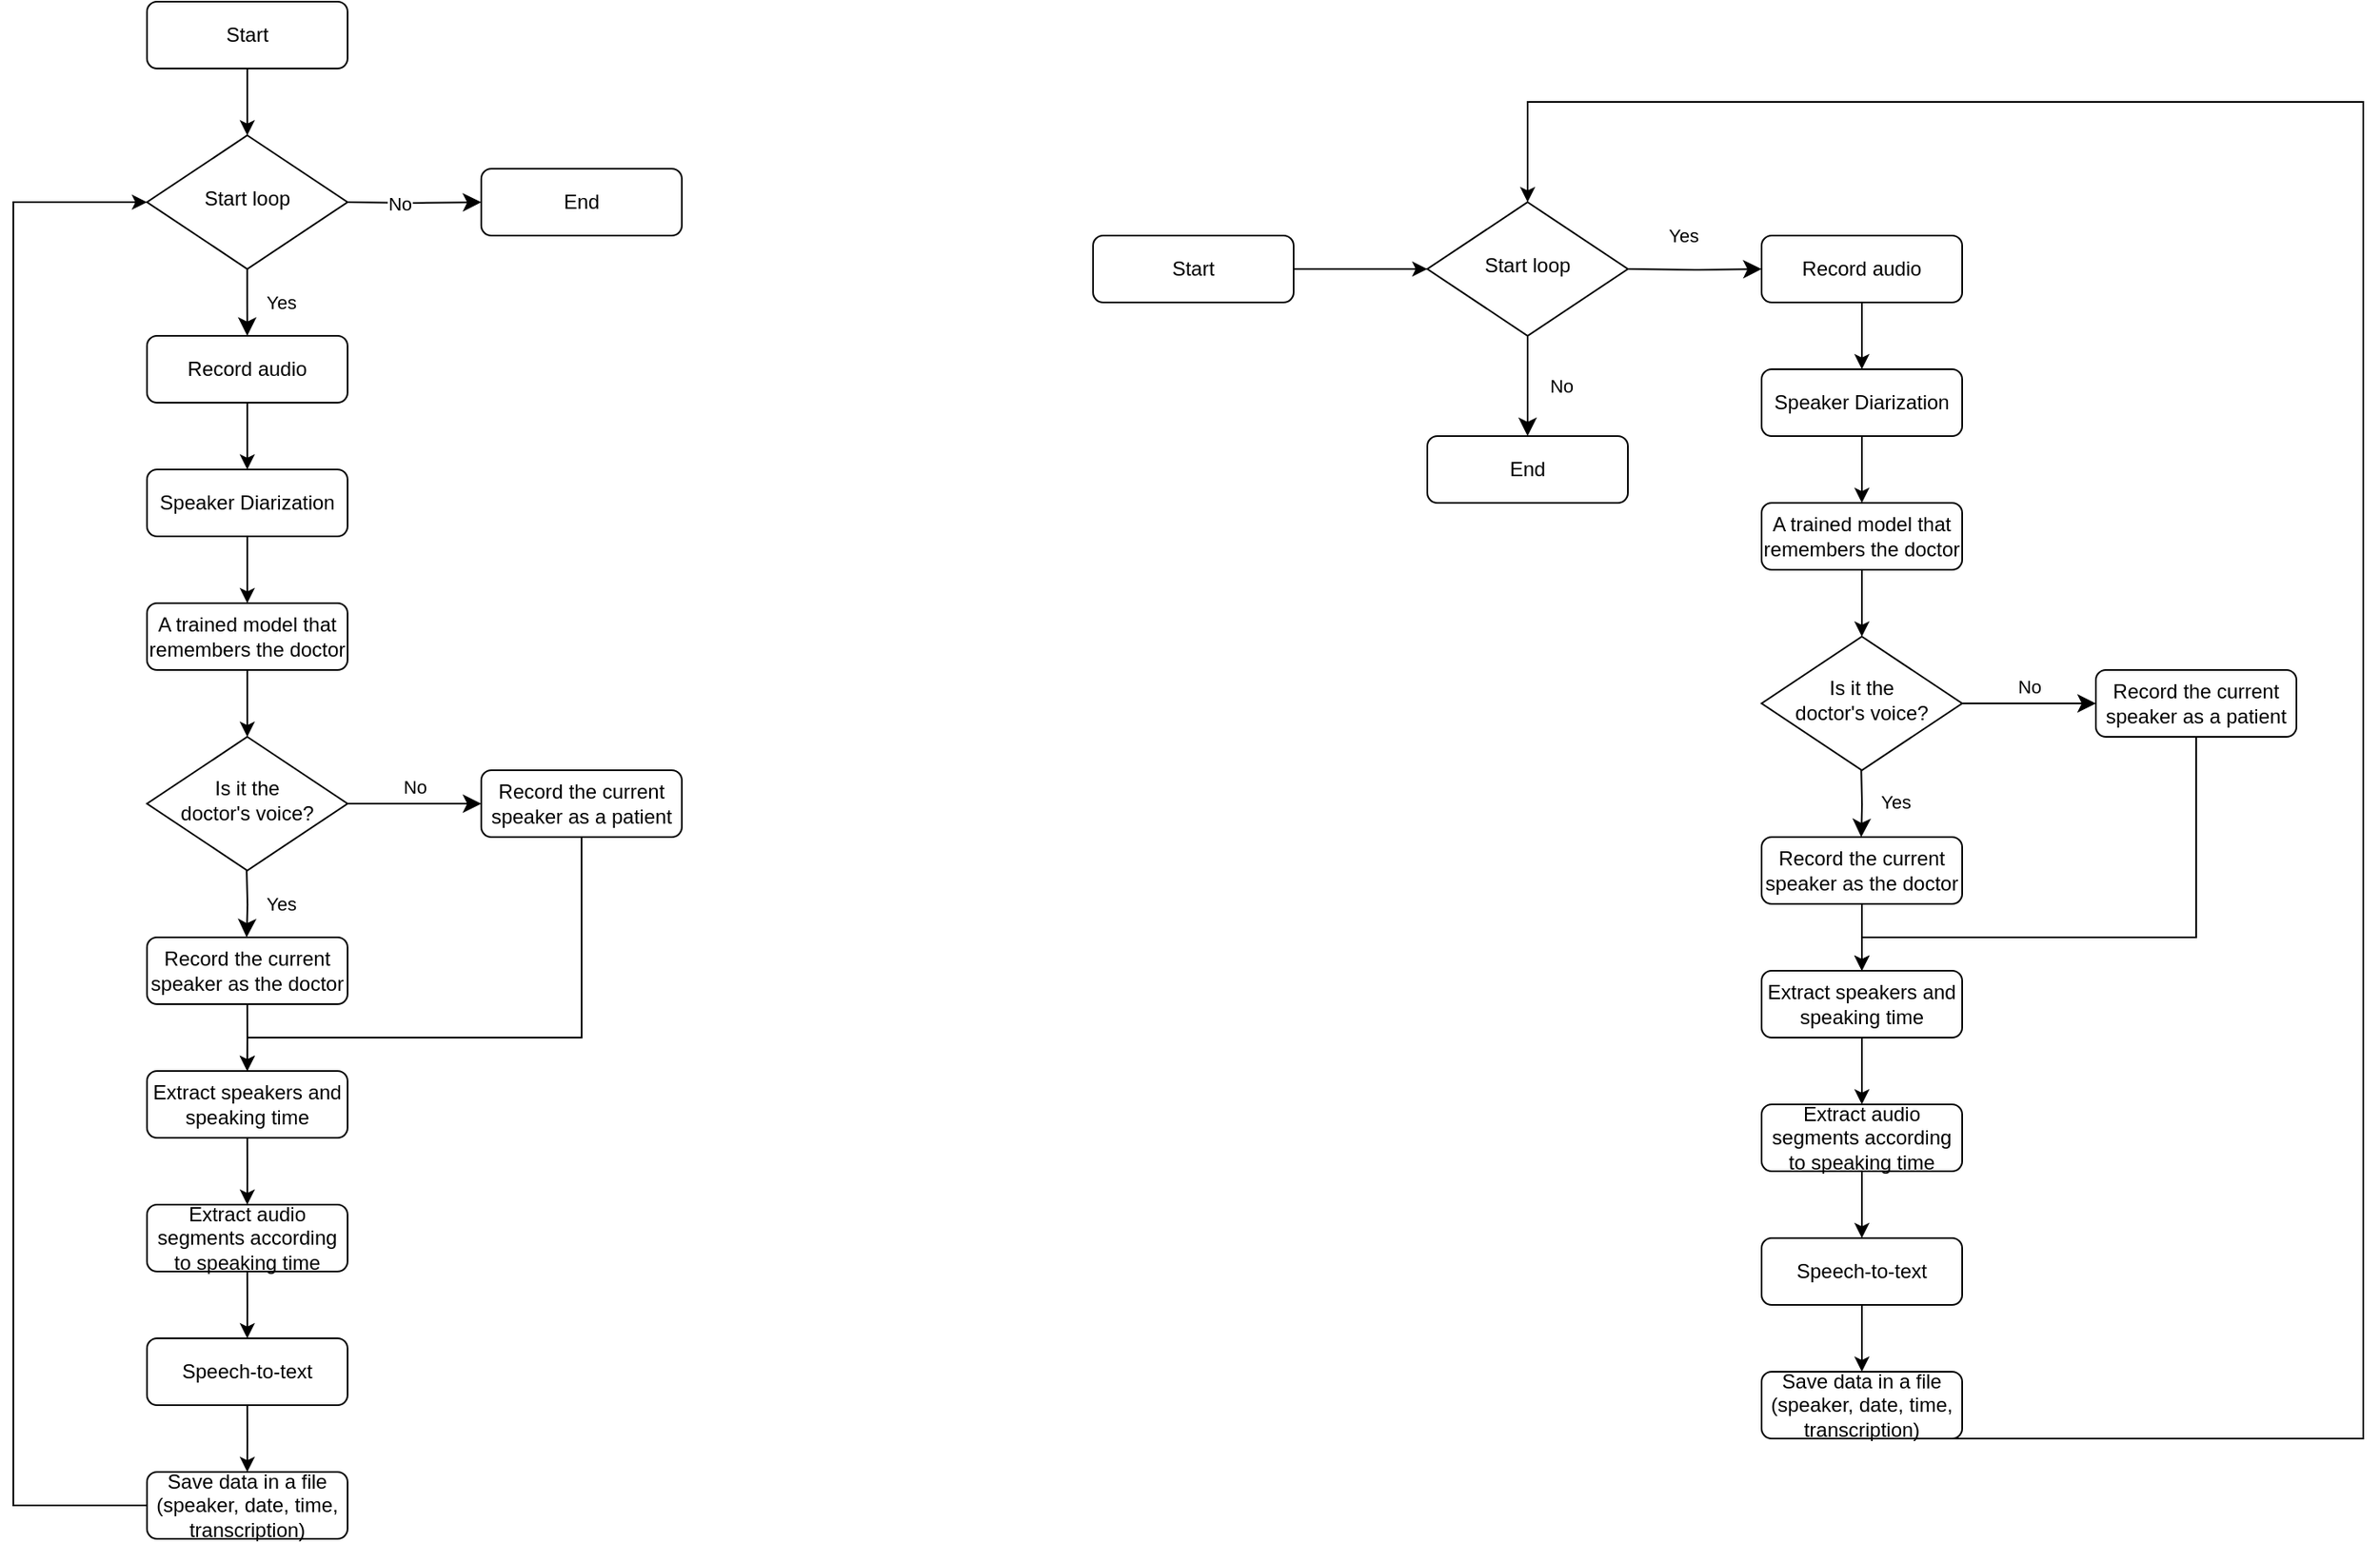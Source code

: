 <mxfile version="24.1.0" type="device">
  <diagram id="C5RBs43oDa-KdzZeNtuy" name="Page-1">
    <mxGraphModel dx="1183" dy="864" grid="1" gridSize="10" guides="1" tooltips="1" connect="1" arrows="1" fold="1" page="1" pageScale="1" pageWidth="827" pageHeight="1169" math="0" shadow="0">
      <root>
        <mxCell id="WIyWlLk6GJQsqaUBKTNV-0" />
        <mxCell id="WIyWlLk6GJQsqaUBKTNV-1" parent="WIyWlLk6GJQsqaUBKTNV-0" />
        <mxCell id="PSA1bV7h3JZbDWsdfKTI-6" style="edgeStyle=orthogonalEdgeStyle;rounded=0;orthogonalLoop=1;jettySize=auto;html=1;exitX=0.5;exitY=1;exitDx=0;exitDy=0;entryX=0.5;entryY=0;entryDx=0;entryDy=0;" edge="1" parent="WIyWlLk6GJQsqaUBKTNV-1" source="WIyWlLk6GJQsqaUBKTNV-3" target="PSA1bV7h3JZbDWsdfKTI-5">
          <mxGeometry relative="1" as="geometry" />
        </mxCell>
        <mxCell id="WIyWlLk6GJQsqaUBKTNV-3" value="Record audio" style="rounded=1;whiteSpace=wrap;html=1;fontSize=12;glass=0;strokeWidth=1;shadow=0;" parent="WIyWlLk6GJQsqaUBKTNV-1" vertex="1">
          <mxGeometry x="293.95" y="325" width="120" height="40" as="geometry" />
        </mxCell>
        <mxCell id="WIyWlLk6GJQsqaUBKTNV-4" value="Yes" style="rounded=0;html=1;jettySize=auto;orthogonalLoop=1;fontSize=11;endArrow=classic;endFill=1;endSize=8;strokeWidth=1;shadow=0;labelBackgroundColor=default;edgeStyle=orthogonalEdgeStyle;entryX=0.5;entryY=0;entryDx=0;entryDy=0;strokeColor=default;align=center;verticalAlign=middle;fontFamily=Helvetica;fontColor=default;" parent="WIyWlLk6GJQsqaUBKTNV-1" source="WIyWlLk6GJQsqaUBKTNV-6" target="WIyWlLk6GJQsqaUBKTNV-3" edge="1">
          <mxGeometry y="20" relative="1" as="geometry">
            <mxPoint as="offset" />
          </mxGeometry>
        </mxCell>
        <mxCell id="WIyWlLk6GJQsqaUBKTNV-5" value="No" style="edgeStyle=orthogonalEdgeStyle;rounded=0;html=1;jettySize=auto;orthogonalLoop=1;fontSize=11;endArrow=classic;endFill=1;endSize=8;strokeWidth=1;shadow=0;labelBackgroundColor=default;strokeColor=default;align=center;verticalAlign=middle;fontFamily=Helvetica;fontColor=default;exitX=0.5;exitY=1;exitDx=0;exitDy=0;" parent="WIyWlLk6GJQsqaUBKTNV-1" source="PSA1bV7h3JZbDWsdfKTI-80" target="WIyWlLk6GJQsqaUBKTNV-7" edge="1">
          <mxGeometry y="20" relative="1" as="geometry">
            <mxPoint as="offset" />
            <mxPoint x="980" y="445" as="sourcePoint" />
          </mxGeometry>
        </mxCell>
        <mxCell id="WIyWlLk6GJQsqaUBKTNV-6" value="Start loop" style="rhombus;whiteSpace=wrap;html=1;shadow=0;fontFamily=Helvetica;fontSize=12;align=center;strokeWidth=1;spacing=6;spacingTop=-4;" parent="WIyWlLk6GJQsqaUBKTNV-1" vertex="1">
          <mxGeometry x="293.95" y="205" width="120" height="80" as="geometry" />
        </mxCell>
        <mxCell id="WIyWlLk6GJQsqaUBKTNV-7" value="End" style="rounded=1;whiteSpace=wrap;html=1;fontSize=12;glass=0;strokeWidth=1;shadow=0;" parent="WIyWlLk6GJQsqaUBKTNV-1" vertex="1">
          <mxGeometry x="1060" y="385" width="120" height="40" as="geometry" />
        </mxCell>
        <mxCell id="PSA1bV7h3JZbDWsdfKTI-17" style="edgeStyle=orthogonalEdgeStyle;rounded=0;orthogonalLoop=1;jettySize=auto;html=1;exitX=0.5;exitY=1;exitDx=0;exitDy=0;entryX=0.5;entryY=0;entryDx=0;entryDy=0;" edge="1" parent="WIyWlLk6GJQsqaUBKTNV-1" source="PSA1bV7h3JZbDWsdfKTI-1" target="WIyWlLk6GJQsqaUBKTNV-6">
          <mxGeometry relative="1" as="geometry" />
        </mxCell>
        <mxCell id="PSA1bV7h3JZbDWsdfKTI-1" value="Start" style="rounded=1;whiteSpace=wrap;html=1;fontSize=12;glass=0;strokeWidth=1;shadow=0;" vertex="1" parent="WIyWlLk6GJQsqaUBKTNV-1">
          <mxGeometry x="293.95" y="125" width="120" height="40" as="geometry" />
        </mxCell>
        <mxCell id="PSA1bV7h3JZbDWsdfKTI-34" style="edgeStyle=orthogonalEdgeStyle;rounded=0;orthogonalLoop=1;jettySize=auto;html=1;exitX=0.5;exitY=1;exitDx=0;exitDy=0;entryX=0.5;entryY=0;entryDx=0;entryDy=0;" edge="1" parent="WIyWlLk6GJQsqaUBKTNV-1" source="PSA1bV7h3JZbDWsdfKTI-5" target="PSA1bV7h3JZbDWsdfKTI-24">
          <mxGeometry relative="1" as="geometry" />
        </mxCell>
        <mxCell id="PSA1bV7h3JZbDWsdfKTI-5" value="Speaker Diarization" style="rounded=1;whiteSpace=wrap;html=1;fontSize=12;glass=0;strokeWidth=1;shadow=0;" vertex="1" parent="WIyWlLk6GJQsqaUBKTNV-1">
          <mxGeometry x="293.95" y="405" width="120" height="40" as="geometry" />
        </mxCell>
        <mxCell id="PSA1bV7h3JZbDWsdfKTI-7" style="edgeStyle=orthogonalEdgeStyle;rounded=0;orthogonalLoop=1;jettySize=auto;html=1;exitX=0.5;exitY=1;exitDx=0;exitDy=0;entryX=0.5;entryY=0;entryDx=0;entryDy=0;" edge="1" parent="WIyWlLk6GJQsqaUBKTNV-1" source="PSA1bV7h3JZbDWsdfKTI-8">
          <mxGeometry relative="1" as="geometry">
            <mxPoint x="353.95" y="845" as="targetPoint" />
          </mxGeometry>
        </mxCell>
        <mxCell id="PSA1bV7h3JZbDWsdfKTI-8" value="Extract speakers and speaking time" style="rounded=1;whiteSpace=wrap;html=1;fontSize=12;glass=0;strokeWidth=1;shadow=0;" vertex="1" parent="WIyWlLk6GJQsqaUBKTNV-1">
          <mxGeometry x="293.95" y="765" width="120" height="40" as="geometry" />
        </mxCell>
        <mxCell id="PSA1bV7h3JZbDWsdfKTI-11" style="edgeStyle=orthogonalEdgeStyle;rounded=0;orthogonalLoop=1;jettySize=auto;html=1;exitX=0.5;exitY=1;exitDx=0;exitDy=0;entryX=0.5;entryY=0;entryDx=0;entryDy=0;" edge="1" parent="WIyWlLk6GJQsqaUBKTNV-1" source="PSA1bV7h3JZbDWsdfKTI-12">
          <mxGeometry relative="1" as="geometry">
            <mxPoint x="353.95" y="925" as="targetPoint" />
          </mxGeometry>
        </mxCell>
        <mxCell id="PSA1bV7h3JZbDWsdfKTI-12" value="Extract audio segments according to speaking time" style="rounded=1;whiteSpace=wrap;html=1;fontSize=12;glass=0;strokeWidth=1;shadow=0;" vertex="1" parent="WIyWlLk6GJQsqaUBKTNV-1">
          <mxGeometry x="293.95" y="845" width="120" height="40" as="geometry" />
        </mxCell>
        <mxCell id="PSA1bV7h3JZbDWsdfKTI-13" style="edgeStyle=orthogonalEdgeStyle;rounded=0;orthogonalLoop=1;jettySize=auto;html=1;exitX=0.5;exitY=1;exitDx=0;exitDy=0;entryX=0.5;entryY=0;entryDx=0;entryDy=0;" edge="1" parent="WIyWlLk6GJQsqaUBKTNV-1" source="PSA1bV7h3JZbDWsdfKTI-14">
          <mxGeometry relative="1" as="geometry">
            <mxPoint x="353.95" y="1005" as="targetPoint" />
          </mxGeometry>
        </mxCell>
        <mxCell id="PSA1bV7h3JZbDWsdfKTI-14" value="Speech-to-text" style="rounded=1;whiteSpace=wrap;html=1;fontSize=12;glass=0;strokeWidth=1;shadow=0;" vertex="1" parent="WIyWlLk6GJQsqaUBKTNV-1">
          <mxGeometry x="293.95" y="925" width="120" height="40" as="geometry" />
        </mxCell>
        <mxCell id="PSA1bV7h3JZbDWsdfKTI-18" style="edgeStyle=orthogonalEdgeStyle;rounded=0;orthogonalLoop=1;jettySize=auto;html=1;exitX=0;exitY=0.5;exitDx=0;exitDy=0;entryX=0;entryY=0.5;entryDx=0;entryDy=0;" edge="1" parent="WIyWlLk6GJQsqaUBKTNV-1" source="PSA1bV7h3JZbDWsdfKTI-15" target="WIyWlLk6GJQsqaUBKTNV-6">
          <mxGeometry relative="1" as="geometry">
            <Array as="points">
              <mxPoint x="213.95" y="1025" />
              <mxPoint x="213.95" y="245" />
            </Array>
          </mxGeometry>
        </mxCell>
        <mxCell id="PSA1bV7h3JZbDWsdfKTI-15" value="Save data in a file&lt;br&gt;(speaker, date, time, transcription)" style="rounded=1;whiteSpace=wrap;html=1;fontSize=12;glass=0;strokeWidth=1;shadow=0;" vertex="1" parent="WIyWlLk6GJQsqaUBKTNV-1">
          <mxGeometry x="293.95" y="1005" width="120" height="40" as="geometry" />
        </mxCell>
        <mxCell id="PSA1bV7h3JZbDWsdfKTI-27" style="edgeStyle=orthogonalEdgeStyle;rounded=0;orthogonalLoop=1;jettySize=auto;html=1;exitX=0.5;exitY=1;exitDx=0;exitDy=0;entryX=0.5;entryY=0;entryDx=0;entryDy=0;" edge="1" parent="WIyWlLk6GJQsqaUBKTNV-1" source="PSA1bV7h3JZbDWsdfKTI-24" target="PSA1bV7h3JZbDWsdfKTI-26">
          <mxGeometry relative="1" as="geometry" />
        </mxCell>
        <mxCell id="PSA1bV7h3JZbDWsdfKTI-24" value="A trained model that remembers the doctor" style="rounded=1;whiteSpace=wrap;html=1;" vertex="1" parent="WIyWlLk6GJQsqaUBKTNV-1">
          <mxGeometry x="293.95" y="485" width="120" height="40" as="geometry" />
        </mxCell>
        <mxCell id="PSA1bV7h3JZbDWsdfKTI-35" style="edgeStyle=orthogonalEdgeStyle;rounded=0;orthogonalLoop=1;jettySize=auto;html=1;exitX=0.5;exitY=1;exitDx=0;exitDy=0;" edge="1" parent="WIyWlLk6GJQsqaUBKTNV-1" source="PSA1bV7h3JZbDWsdfKTI-25" target="PSA1bV7h3JZbDWsdfKTI-8">
          <mxGeometry relative="1" as="geometry" />
        </mxCell>
        <mxCell id="PSA1bV7h3JZbDWsdfKTI-25" value="Record the current speaker as the doctor" style="rounded=1;whiteSpace=wrap;html=1;fontSize=12;glass=0;strokeWidth=1;shadow=0;" vertex="1" parent="WIyWlLk6GJQsqaUBKTNV-1">
          <mxGeometry x="293.95" y="685" width="120" height="40" as="geometry" />
        </mxCell>
        <mxCell id="PSA1bV7h3JZbDWsdfKTI-26" value="Is it the&lt;div&gt;&lt;span style=&quot;background-color: initial;&quot;&gt;doctor&#39;s voice?&lt;/span&gt;&lt;/div&gt;" style="rhombus;whiteSpace=wrap;html=1;shadow=0;fontFamily=Helvetica;fontSize=12;align=center;strokeWidth=1;spacing=6;spacingTop=-4;" vertex="1" parent="WIyWlLk6GJQsqaUBKTNV-1">
          <mxGeometry x="293.95" y="565" width="120" height="80" as="geometry" />
        </mxCell>
        <mxCell id="PSA1bV7h3JZbDWsdfKTI-30" value="Yes" style="rounded=0;html=1;jettySize=auto;orthogonalLoop=1;fontSize=11;endArrow=classic;endFill=1;endSize=8;strokeWidth=1;shadow=0;labelBackgroundColor=default;edgeStyle=orthogonalEdgeStyle;entryX=0.5;entryY=0;entryDx=0;entryDy=0;strokeColor=default;align=center;verticalAlign=middle;fontFamily=Helvetica;fontColor=default;" edge="1" parent="WIyWlLk6GJQsqaUBKTNV-1">
          <mxGeometry x="0.049" y="20" relative="1" as="geometry">
            <mxPoint y="-1" as="offset" />
            <mxPoint x="353.58" y="645" as="sourcePoint" />
            <mxPoint x="353.58" y="685" as="targetPoint" />
          </mxGeometry>
        </mxCell>
        <mxCell id="PSA1bV7h3JZbDWsdfKTI-38" style="edgeStyle=orthogonalEdgeStyle;rounded=0;orthogonalLoop=1;jettySize=auto;html=1;exitX=0.5;exitY=1;exitDx=0;exitDy=0;entryX=0.5;entryY=0;entryDx=0;entryDy=0;" edge="1" parent="WIyWlLk6GJQsqaUBKTNV-1" source="PSA1bV7h3JZbDWsdfKTI-31" target="PSA1bV7h3JZbDWsdfKTI-8">
          <mxGeometry relative="1" as="geometry">
            <Array as="points">
              <mxPoint x="553.95" y="745" />
              <mxPoint x="353.95" y="745" />
            </Array>
          </mxGeometry>
        </mxCell>
        <mxCell id="PSA1bV7h3JZbDWsdfKTI-31" value="Record the current speaker as a patient" style="rounded=1;whiteSpace=wrap;html=1;fontSize=12;glass=0;strokeWidth=1;shadow=0;" vertex="1" parent="WIyWlLk6GJQsqaUBKTNV-1">
          <mxGeometry x="493.95" y="585" width="120" height="40" as="geometry" />
        </mxCell>
        <mxCell id="PSA1bV7h3JZbDWsdfKTI-32" value="No" style="edgeStyle=orthogonalEdgeStyle;rounded=0;html=1;jettySize=auto;orthogonalLoop=1;fontSize=11;endArrow=classic;endFill=1;endSize=8;strokeWidth=1;shadow=0;labelBackgroundColor=default;strokeColor=default;align=center;verticalAlign=middle;fontFamily=Helvetica;fontColor=default;" edge="1" parent="WIyWlLk6GJQsqaUBKTNV-1">
          <mxGeometry y="10" relative="1" as="geometry">
            <mxPoint as="offset" />
            <mxPoint x="413.95" y="605" as="sourcePoint" />
            <mxPoint x="493.95" y="605" as="targetPoint" />
          </mxGeometry>
        </mxCell>
        <mxCell id="PSA1bV7h3JZbDWsdfKTI-59" style="edgeStyle=orthogonalEdgeStyle;rounded=0;orthogonalLoop=1;jettySize=auto;html=1;exitX=0.5;exitY=1;exitDx=0;exitDy=0;entryX=0.5;entryY=0;entryDx=0;entryDy=0;" edge="1" parent="WIyWlLk6GJQsqaUBKTNV-1" source="PSA1bV7h3JZbDWsdfKTI-60" target="PSA1bV7h3JZbDWsdfKTI-62">
          <mxGeometry relative="1" as="geometry" />
        </mxCell>
        <mxCell id="PSA1bV7h3JZbDWsdfKTI-60" value="Record audio" style="rounded=1;whiteSpace=wrap;html=1;fontSize=12;glass=0;strokeWidth=1;shadow=0;" vertex="1" parent="WIyWlLk6GJQsqaUBKTNV-1">
          <mxGeometry x="1260" y="265" width="120" height="40" as="geometry" />
        </mxCell>
        <mxCell id="PSA1bV7h3JZbDWsdfKTI-61" style="edgeStyle=orthogonalEdgeStyle;rounded=0;orthogonalLoop=1;jettySize=auto;html=1;exitX=0.5;exitY=1;exitDx=0;exitDy=0;entryX=0.5;entryY=0;entryDx=0;entryDy=0;" edge="1" parent="WIyWlLk6GJQsqaUBKTNV-1" source="PSA1bV7h3JZbDWsdfKTI-62" target="PSA1bV7h3JZbDWsdfKTI-71">
          <mxGeometry relative="1" as="geometry" />
        </mxCell>
        <mxCell id="PSA1bV7h3JZbDWsdfKTI-62" value="Speaker Diarization" style="rounded=1;whiteSpace=wrap;html=1;fontSize=12;glass=0;strokeWidth=1;shadow=0;" vertex="1" parent="WIyWlLk6GJQsqaUBKTNV-1">
          <mxGeometry x="1260" y="345" width="120" height="40" as="geometry" />
        </mxCell>
        <mxCell id="PSA1bV7h3JZbDWsdfKTI-63" style="edgeStyle=orthogonalEdgeStyle;rounded=0;orthogonalLoop=1;jettySize=auto;html=1;exitX=0.5;exitY=1;exitDx=0;exitDy=0;entryX=0.5;entryY=0;entryDx=0;entryDy=0;" edge="1" parent="WIyWlLk6GJQsqaUBKTNV-1" source="PSA1bV7h3JZbDWsdfKTI-64">
          <mxGeometry relative="1" as="geometry">
            <mxPoint x="1320" y="785" as="targetPoint" />
          </mxGeometry>
        </mxCell>
        <mxCell id="PSA1bV7h3JZbDWsdfKTI-64" value="Extract speakers and speaking time" style="rounded=1;whiteSpace=wrap;html=1;fontSize=12;glass=0;strokeWidth=1;shadow=0;" vertex="1" parent="WIyWlLk6GJQsqaUBKTNV-1">
          <mxGeometry x="1260" y="705" width="120" height="40" as="geometry" />
        </mxCell>
        <mxCell id="PSA1bV7h3JZbDWsdfKTI-65" style="edgeStyle=orthogonalEdgeStyle;rounded=0;orthogonalLoop=1;jettySize=auto;html=1;exitX=0.5;exitY=1;exitDx=0;exitDy=0;entryX=0.5;entryY=0;entryDx=0;entryDy=0;" edge="1" parent="WIyWlLk6GJQsqaUBKTNV-1" source="PSA1bV7h3JZbDWsdfKTI-66">
          <mxGeometry relative="1" as="geometry">
            <mxPoint x="1320" y="865" as="targetPoint" />
          </mxGeometry>
        </mxCell>
        <mxCell id="PSA1bV7h3JZbDWsdfKTI-66" value="Extract audio segments according to speaking time" style="rounded=1;whiteSpace=wrap;html=1;fontSize=12;glass=0;strokeWidth=1;shadow=0;" vertex="1" parent="WIyWlLk6GJQsqaUBKTNV-1">
          <mxGeometry x="1260" y="785" width="120" height="40" as="geometry" />
        </mxCell>
        <mxCell id="PSA1bV7h3JZbDWsdfKTI-67" style="edgeStyle=orthogonalEdgeStyle;rounded=0;orthogonalLoop=1;jettySize=auto;html=1;exitX=0.5;exitY=1;exitDx=0;exitDy=0;entryX=0.5;entryY=0;entryDx=0;entryDy=0;" edge="1" parent="WIyWlLk6GJQsqaUBKTNV-1" source="PSA1bV7h3JZbDWsdfKTI-68">
          <mxGeometry relative="1" as="geometry">
            <mxPoint x="1320" y="945" as="targetPoint" />
          </mxGeometry>
        </mxCell>
        <mxCell id="PSA1bV7h3JZbDWsdfKTI-68" value="Speech-to-text" style="rounded=1;whiteSpace=wrap;html=1;fontSize=12;glass=0;strokeWidth=1;shadow=0;" vertex="1" parent="WIyWlLk6GJQsqaUBKTNV-1">
          <mxGeometry x="1260" y="865" width="120" height="40" as="geometry" />
        </mxCell>
        <mxCell id="PSA1bV7h3JZbDWsdfKTI-83" style="edgeStyle=orthogonalEdgeStyle;rounded=0;orthogonalLoop=1;jettySize=auto;html=1;exitX=0.5;exitY=1;exitDx=0;exitDy=0;entryX=0.5;entryY=0;entryDx=0;entryDy=0;" edge="1" parent="WIyWlLk6GJQsqaUBKTNV-1" target="PSA1bV7h3JZbDWsdfKTI-80">
          <mxGeometry relative="1" as="geometry">
            <mxPoint x="1120" y="205" as="targetPoint" />
            <mxPoint x="1320" y="945" as="sourcePoint" />
            <Array as="points">
              <mxPoint x="1320" y="985" />
              <mxPoint x="1620" y="985" />
              <mxPoint x="1620" y="185" />
              <mxPoint x="1120" y="185" />
            </Array>
          </mxGeometry>
        </mxCell>
        <mxCell id="PSA1bV7h3JZbDWsdfKTI-69" value="Save data in a file&lt;br&gt;(speaker, date, time, transcription)" style="rounded=1;whiteSpace=wrap;html=1;fontSize=12;glass=0;strokeWidth=1;shadow=0;" vertex="1" parent="WIyWlLk6GJQsqaUBKTNV-1">
          <mxGeometry x="1260" y="945" width="120" height="40" as="geometry" />
        </mxCell>
        <mxCell id="PSA1bV7h3JZbDWsdfKTI-70" style="edgeStyle=orthogonalEdgeStyle;rounded=0;orthogonalLoop=1;jettySize=auto;html=1;exitX=0.5;exitY=1;exitDx=0;exitDy=0;entryX=0.5;entryY=0;entryDx=0;entryDy=0;" edge="1" parent="WIyWlLk6GJQsqaUBKTNV-1" source="PSA1bV7h3JZbDWsdfKTI-71" target="PSA1bV7h3JZbDWsdfKTI-74">
          <mxGeometry relative="1" as="geometry" />
        </mxCell>
        <mxCell id="PSA1bV7h3JZbDWsdfKTI-71" value="A trained model that remembers the doctor" style="rounded=1;whiteSpace=wrap;html=1;" vertex="1" parent="WIyWlLk6GJQsqaUBKTNV-1">
          <mxGeometry x="1260" y="425" width="120" height="40" as="geometry" />
        </mxCell>
        <mxCell id="PSA1bV7h3JZbDWsdfKTI-72" style="edgeStyle=orthogonalEdgeStyle;rounded=0;orthogonalLoop=1;jettySize=auto;html=1;exitX=0.5;exitY=1;exitDx=0;exitDy=0;" edge="1" parent="WIyWlLk6GJQsqaUBKTNV-1" source="PSA1bV7h3JZbDWsdfKTI-73" target="PSA1bV7h3JZbDWsdfKTI-64">
          <mxGeometry relative="1" as="geometry" />
        </mxCell>
        <mxCell id="PSA1bV7h3JZbDWsdfKTI-73" value="Record the current speaker as the doctor" style="rounded=1;whiteSpace=wrap;html=1;fontSize=12;glass=0;strokeWidth=1;shadow=0;" vertex="1" parent="WIyWlLk6GJQsqaUBKTNV-1">
          <mxGeometry x="1260" y="625" width="120" height="40" as="geometry" />
        </mxCell>
        <mxCell id="PSA1bV7h3JZbDWsdfKTI-74" value="Is it the&lt;div&gt;&lt;span style=&quot;background-color: initial;&quot;&gt;doctor&#39;s voice?&lt;/span&gt;&lt;/div&gt;" style="rhombus;whiteSpace=wrap;html=1;shadow=0;fontFamily=Helvetica;fontSize=12;align=center;strokeWidth=1;spacing=6;spacingTop=-4;" vertex="1" parent="WIyWlLk6GJQsqaUBKTNV-1">
          <mxGeometry x="1260" y="505" width="120" height="80" as="geometry" />
        </mxCell>
        <mxCell id="PSA1bV7h3JZbDWsdfKTI-75" value="Yes" style="rounded=0;html=1;jettySize=auto;orthogonalLoop=1;fontSize=11;endArrow=classic;endFill=1;endSize=8;strokeWidth=1;shadow=0;labelBackgroundColor=default;edgeStyle=orthogonalEdgeStyle;entryX=0.5;entryY=0;entryDx=0;entryDy=0;strokeColor=default;align=center;verticalAlign=middle;fontFamily=Helvetica;fontColor=default;" edge="1" parent="WIyWlLk6GJQsqaUBKTNV-1">
          <mxGeometry x="0.049" y="20" relative="1" as="geometry">
            <mxPoint y="-1" as="offset" />
            <mxPoint x="1319.63" y="585" as="sourcePoint" />
            <mxPoint x="1319.63" y="625" as="targetPoint" />
          </mxGeometry>
        </mxCell>
        <mxCell id="PSA1bV7h3JZbDWsdfKTI-76" style="edgeStyle=orthogonalEdgeStyle;rounded=0;orthogonalLoop=1;jettySize=auto;html=1;exitX=0.5;exitY=1;exitDx=0;exitDy=0;entryX=0.5;entryY=0;entryDx=0;entryDy=0;" edge="1" parent="WIyWlLk6GJQsqaUBKTNV-1" source="PSA1bV7h3JZbDWsdfKTI-77" target="PSA1bV7h3JZbDWsdfKTI-64">
          <mxGeometry relative="1" as="geometry">
            <Array as="points">
              <mxPoint x="1520" y="685" />
              <mxPoint x="1320" y="685" />
            </Array>
          </mxGeometry>
        </mxCell>
        <mxCell id="PSA1bV7h3JZbDWsdfKTI-77" value="Record the current speaker as a patient" style="rounded=1;whiteSpace=wrap;html=1;fontSize=12;glass=0;strokeWidth=1;shadow=0;" vertex="1" parent="WIyWlLk6GJQsqaUBKTNV-1">
          <mxGeometry x="1460" y="525" width="120" height="40" as="geometry" />
        </mxCell>
        <mxCell id="PSA1bV7h3JZbDWsdfKTI-78" value="No" style="edgeStyle=orthogonalEdgeStyle;rounded=0;html=1;jettySize=auto;orthogonalLoop=1;fontSize=11;endArrow=classic;endFill=1;endSize=8;strokeWidth=1;shadow=0;labelBackgroundColor=default;strokeColor=default;align=center;verticalAlign=middle;fontFamily=Helvetica;fontColor=default;" edge="1" parent="WIyWlLk6GJQsqaUBKTNV-1">
          <mxGeometry y="10" relative="1" as="geometry">
            <mxPoint as="offset" />
            <mxPoint x="1380" y="545" as="sourcePoint" />
            <mxPoint x="1460" y="545" as="targetPoint" />
          </mxGeometry>
        </mxCell>
        <mxCell id="PSA1bV7h3JZbDWsdfKTI-81" style="edgeStyle=orthogonalEdgeStyle;rounded=0;orthogonalLoop=1;jettySize=auto;html=1;exitX=1;exitY=0.5;exitDx=0;exitDy=0;entryX=0;entryY=0.5;entryDx=0;entryDy=0;" edge="1" parent="WIyWlLk6GJQsqaUBKTNV-1" source="PSA1bV7h3JZbDWsdfKTI-79" target="PSA1bV7h3JZbDWsdfKTI-80">
          <mxGeometry relative="1" as="geometry" />
        </mxCell>
        <mxCell id="PSA1bV7h3JZbDWsdfKTI-79" value="Start" style="rounded=1;whiteSpace=wrap;html=1;fontSize=12;glass=0;strokeWidth=1;shadow=0;" vertex="1" parent="WIyWlLk6GJQsqaUBKTNV-1">
          <mxGeometry x="860" y="265" width="120" height="40" as="geometry" />
        </mxCell>
        <mxCell id="PSA1bV7h3JZbDWsdfKTI-80" value="Start loop" style="rhombus;whiteSpace=wrap;html=1;shadow=0;fontFamily=Helvetica;fontSize=12;align=center;strokeWidth=1;spacing=6;spacingTop=-4;" vertex="1" parent="WIyWlLk6GJQsqaUBKTNV-1">
          <mxGeometry x="1060" y="245" width="120" height="80" as="geometry" />
        </mxCell>
        <mxCell id="PSA1bV7h3JZbDWsdfKTI-82" value="Yes" style="rounded=0;html=1;jettySize=auto;orthogonalLoop=1;fontSize=11;endArrow=classic;endFill=1;endSize=8;strokeWidth=1;shadow=0;labelBackgroundColor=default;edgeStyle=orthogonalEdgeStyle;entryX=0;entryY=0.5;entryDx=0;entryDy=0;strokeColor=default;align=center;verticalAlign=middle;fontFamily=Helvetica;fontColor=default;" edge="1" parent="WIyWlLk6GJQsqaUBKTNV-1" target="PSA1bV7h3JZbDWsdfKTI-60">
          <mxGeometry x="-0.184" y="20" relative="1" as="geometry">
            <mxPoint as="offset" />
            <mxPoint x="1180" y="285" as="sourcePoint" />
            <mxPoint x="1180" y="325" as="targetPoint" />
          </mxGeometry>
        </mxCell>
        <mxCell id="PSA1bV7h3JZbDWsdfKTI-84" value="No" style="edgeStyle=orthogonalEdgeStyle;rounded=0;html=1;jettySize=auto;orthogonalLoop=1;fontSize=11;endArrow=classic;endFill=1;endSize=8;strokeWidth=1;shadow=0;labelBackgroundColor=default;strokeColor=default;align=center;verticalAlign=middle;fontFamily=Helvetica;fontColor=default;" edge="1" parent="WIyWlLk6GJQsqaUBKTNV-1" target="PSA1bV7h3JZbDWsdfKTI-85">
          <mxGeometry y="10" relative="1" as="geometry">
            <mxPoint as="offset" />
            <mxPoint x="413.95" y="245" as="sourcePoint" />
          </mxGeometry>
        </mxCell>
        <mxCell id="PSA1bV7h3JZbDWsdfKTI-85" value="End" style="rounded=1;whiteSpace=wrap;html=1;fontSize=12;glass=0;strokeWidth=1;shadow=0;" vertex="1" parent="WIyWlLk6GJQsqaUBKTNV-1">
          <mxGeometry x="493.95" y="225" width="120" height="40" as="geometry" />
        </mxCell>
      </root>
    </mxGraphModel>
  </diagram>
</mxfile>
